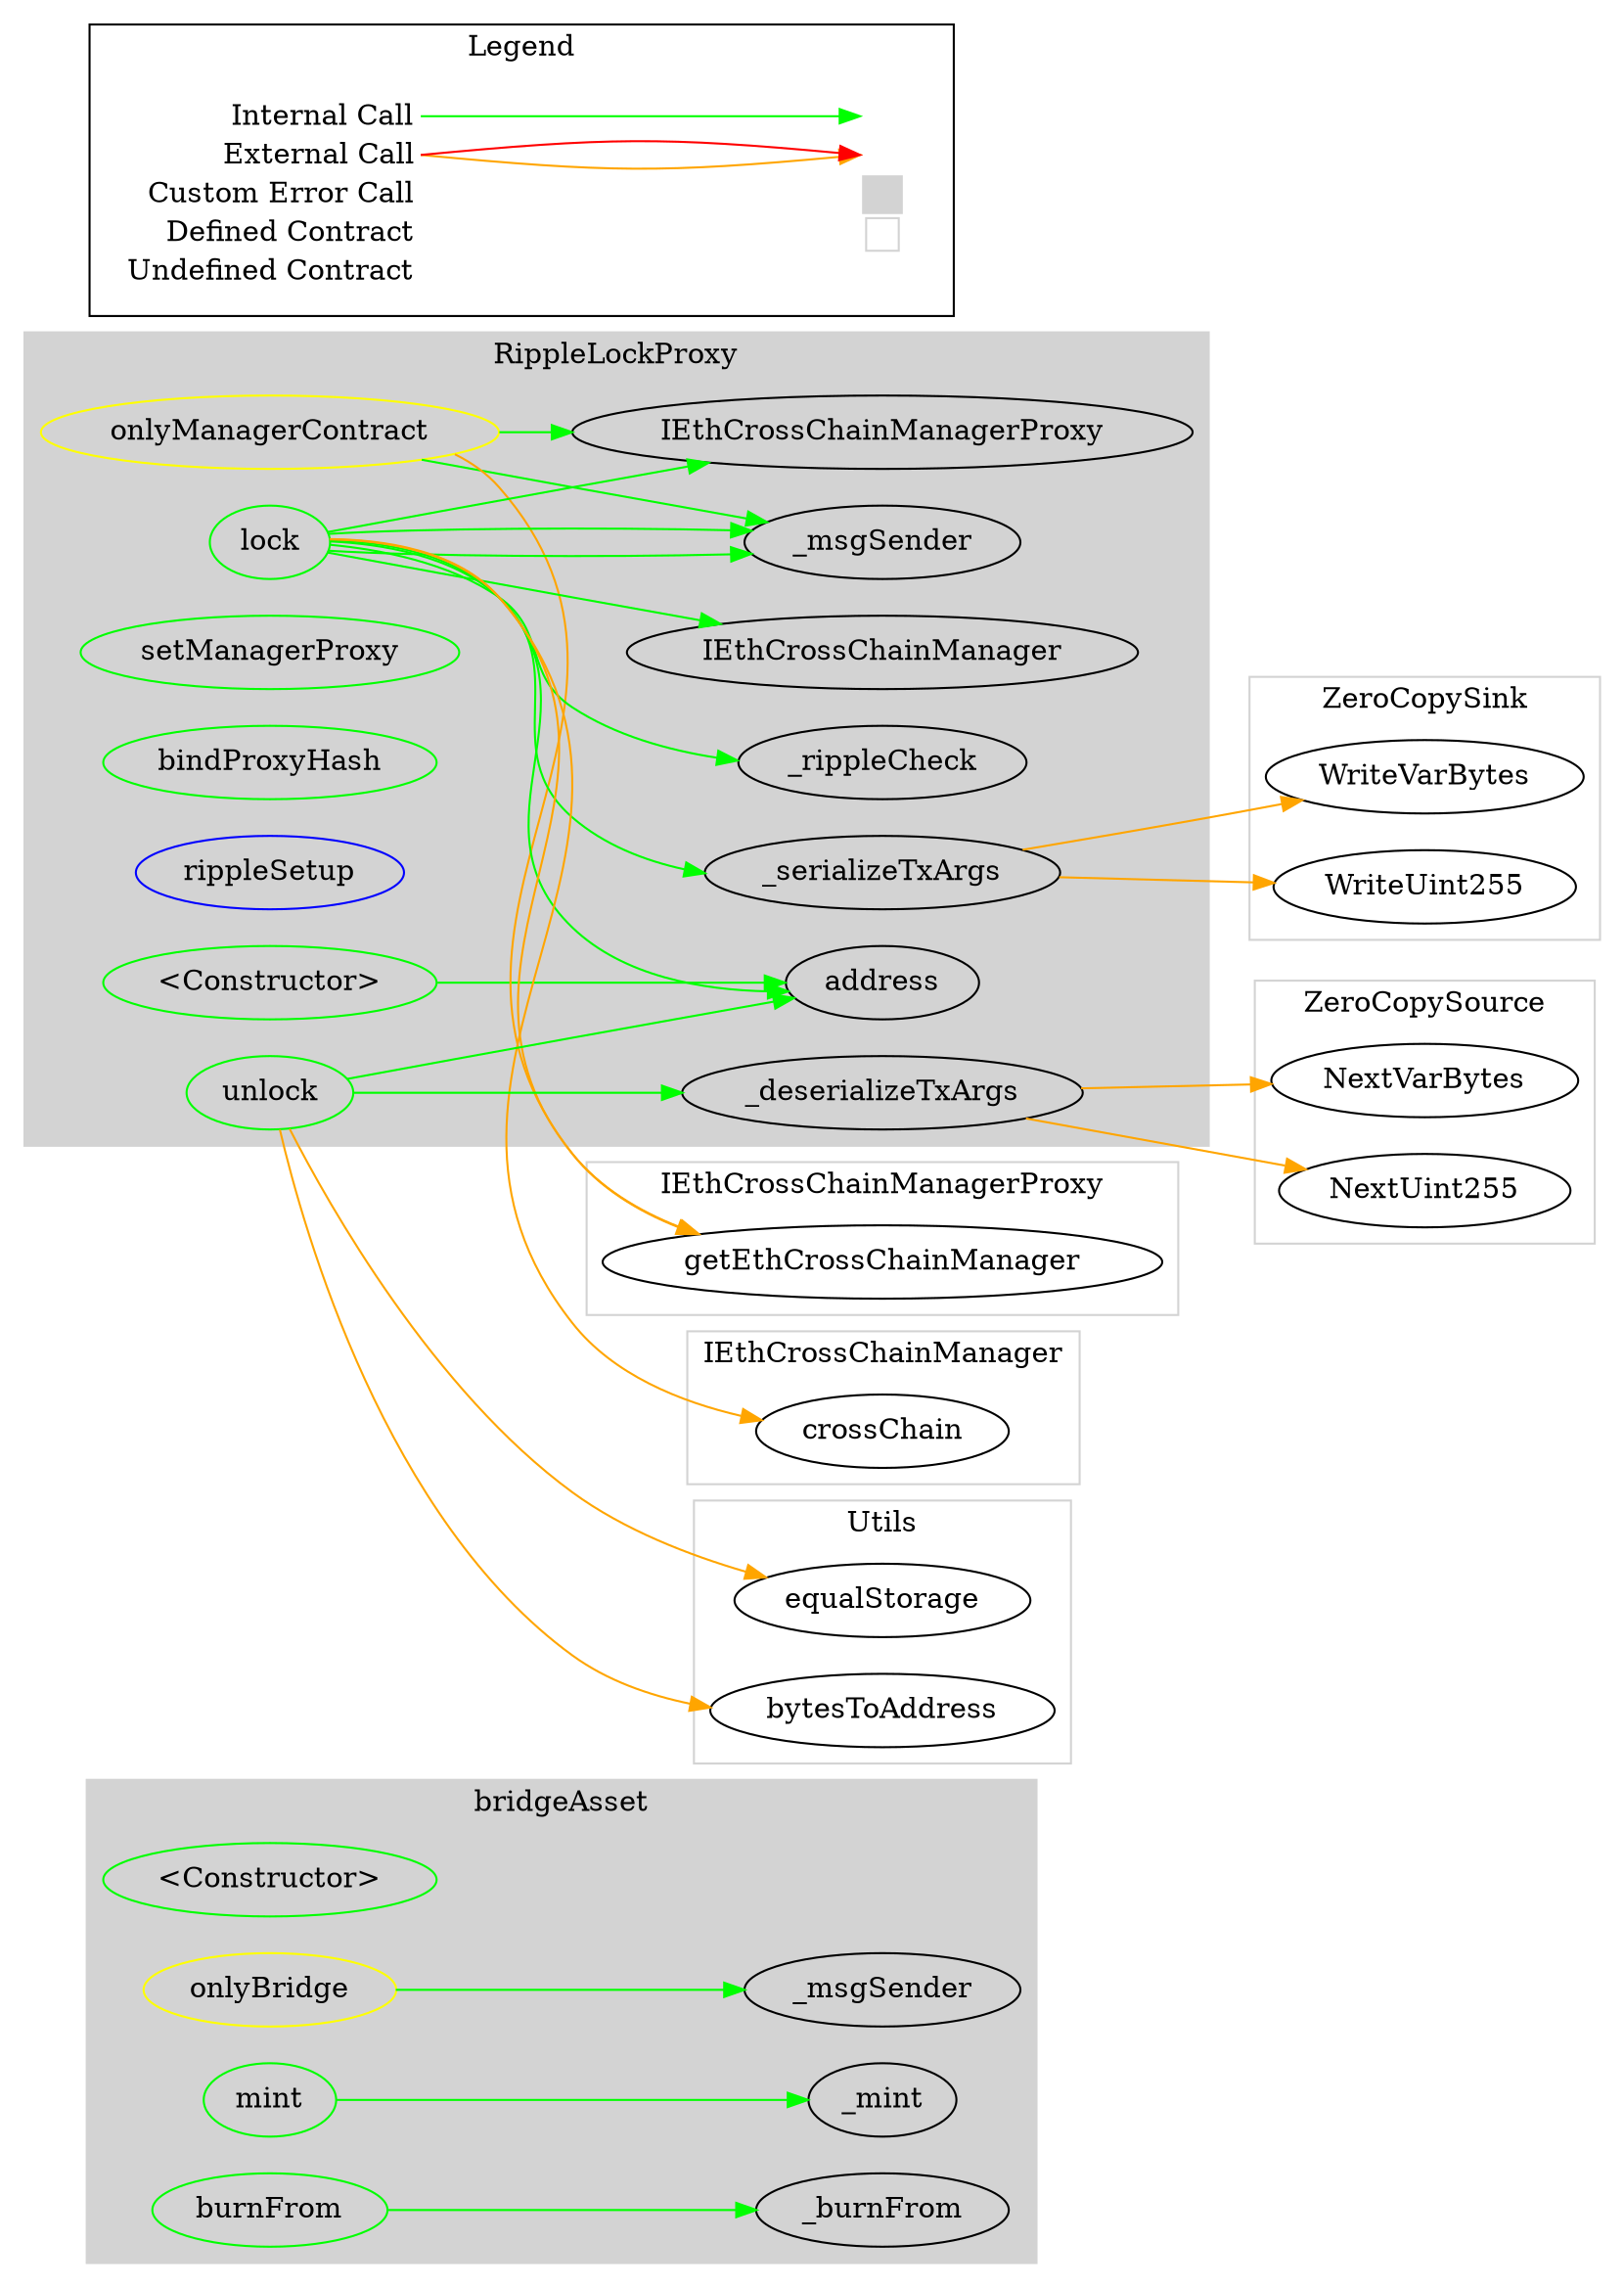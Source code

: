 digraph G {
  graph [ ratio = "auto", page = "100", compound =true ];
subgraph "clusterbridgeAsset" {
  graph [ label = "bridgeAsset", color = "lightgray", style = "filled", bgcolor = "lightgray" ];
  "bridgeAsset.<Constructor>" [ label = "<Constructor>", color = "green" ];
  "bridgeAsset.onlyBridge" [ label = "onlyBridge", color = "yellow" ];
  "bridgeAsset.mint" [ label = "mint", color = "green" ];
  "bridgeAsset.burnFrom" [ label = "burnFrom", color = "green" ];
  "bridgeAsset._msgSender" [ label = "_msgSender" ];
  "bridgeAsset._mint" [ label = "_mint" ];
  "bridgeAsset._burnFrom" [ label = "_burnFrom" ];
}

subgraph "clusterRippleLockProxy" {
  graph [ label = "RippleLockProxy", color = "lightgray", style = "filled", bgcolor = "lightgray" ];
  "RippleLockProxy.<Constructor>" [ label = "<Constructor>", color = "green" ];
  "RippleLockProxy.onlyManagerContract" [ label = "onlyManagerContract", color = "yellow" ];
  "RippleLockProxy.setManagerProxy" [ label = "setManagerProxy", color = "green" ];
  "RippleLockProxy.bindProxyHash" [ label = "bindProxyHash", color = "green" ];
  "RippleLockProxy.rippleSetup" [ label = "rippleSetup", color = "blue" ];
  "RippleLockProxy.lock" [ label = "lock", color = "green" ];
  "RippleLockProxy.unlock" [ label = "unlock", color = "green" ];
  "RippleLockProxy._rippleCheck" [ label = "_rippleCheck" ];
  "RippleLockProxy._serializeTxArgs" [ label = "_serializeTxArgs" ];
  "RippleLockProxy._deserializeTxArgs" [ label = "_deserializeTxArgs" ];
  "RippleLockProxy.address" [ label = "address" ];
  "RippleLockProxy.IEthCrossChainManagerProxy" [ label = "IEthCrossChainManagerProxy" ];
  "RippleLockProxy._msgSender" [ label = "_msgSender" ];
  "RippleLockProxy.IEthCrossChainManager" [ label = "IEthCrossChainManager" ];
}

subgraph "clusterIEthCrossChainManagerProxy" {
  graph [ label = "IEthCrossChainManagerProxy", color = "lightgray" ];
  "IEthCrossChainManagerProxy.getEthCrossChainManager" [ label = "getEthCrossChainManager" ];
}

subgraph "clusterIEthCrossChainManager" {
  graph [ label = "IEthCrossChainManager", color = "lightgray" ];
  "IEthCrossChainManager.crossChain" [ label = "crossChain" ];
}

subgraph "clusterUtils" {
  graph [ label = "Utils", color = "lightgray" ];
  "Utils.equalStorage" [ label = "equalStorage" ];
  "Utils.bytesToAddress" [ label = "bytesToAddress" ];
}

subgraph "clusterZeroCopySink" {
  graph [ label = "ZeroCopySink", color = "lightgray" ];
  "ZeroCopySink.WriteVarBytes" [ label = "WriteVarBytes" ];
  "ZeroCopySink.WriteUint255" [ label = "WriteUint255" ];
}

subgraph "clusterZeroCopySource" {
  graph [ label = "ZeroCopySource", color = "lightgray" ];
  "ZeroCopySource.NextVarBytes" [ label = "NextVarBytes" ];
  "ZeroCopySource.NextUint255" [ label = "NextUint255" ];
}

  "bridgeAsset.onlyBridge";
  "bridgeAsset._msgSender";
  "bridgeAsset.mint";
  "bridgeAsset._mint";
  "bridgeAsset.burnFrom";
  "bridgeAsset._burnFrom";
  "RippleLockProxy.<Constructor>";
  "RippleLockProxy.address";
  "RippleLockProxy.onlyManagerContract";
  "RippleLockProxy.IEthCrossChainManagerProxy";
  "RippleLockProxy._msgSender";
  "IEthCrossChainManagerProxy.getEthCrossChainManager";
  "RippleLockProxy.lock";
  "RippleLockProxy._rippleCheck";
  "RippleLockProxy._serializeTxArgs";
  "RippleLockProxy.IEthCrossChainManager";
  "IEthCrossChainManager.crossChain";
  "RippleLockProxy.unlock";
  "RippleLockProxy._deserializeTxArgs";
  "Utils.equalStorage";
  "Utils.bytesToAddress";
  "ZeroCopySink.WriteVarBytes";
  "ZeroCopySink.WriteUint255";
  "ZeroCopySource.NextVarBytes";
  "ZeroCopySource.NextUint255";
  "bridgeAsset.onlyBridge" -> "bridgeAsset._msgSender" [ color = "green" ];
  "bridgeAsset.mint" -> "bridgeAsset._mint" [ color = "green" ];
  "bridgeAsset.burnFrom" -> "bridgeAsset._burnFrom" [ color = "green" ];
  "RippleLockProxy.<Constructor>" -> "RippleLockProxy.address" [ color = "green" ];
  "RippleLockProxy.onlyManagerContract" -> "RippleLockProxy.IEthCrossChainManagerProxy" [ color = "green" ];
  "RippleLockProxy.onlyManagerContract" -> "RippleLockProxy._msgSender" [ color = "green" ];
  "RippleLockProxy.onlyManagerContract" -> "IEthCrossChainManagerProxy.getEthCrossChainManager" [ color = "orange" ];
  "RippleLockProxy.lock" -> "RippleLockProxy._rippleCheck" [ color = "green" ];
  "RippleLockProxy.lock" -> "RippleLockProxy._msgSender" [ color = "green" ];
  "RippleLockProxy.lock" -> "RippleLockProxy._serializeTxArgs" [ color = "green" ];
  "RippleLockProxy.lock" -> "RippleLockProxy.IEthCrossChainManagerProxy" [ color = "green" ];
  "RippleLockProxy.lock" -> "IEthCrossChainManagerProxy.getEthCrossChainManager" [ color = "orange" ];
  "RippleLockProxy.lock" -> "RippleLockProxy.IEthCrossChainManager" [ color = "green" ];
  "RippleLockProxy.lock" -> "IEthCrossChainManager.crossChain" [ color = "orange" ];
  "RippleLockProxy.lock" -> "RippleLockProxy.address" [ color = "green" ];
  "RippleLockProxy.lock" -> "RippleLockProxy._msgSender" [ color = "green" ];
  "RippleLockProxy.unlock" -> "RippleLockProxy._deserializeTxArgs" [ color = "green" ];
  "RippleLockProxy.unlock" -> "Utils.equalStorage" [ color = "orange" ];
  "RippleLockProxy.unlock" -> "Utils.bytesToAddress" [ color = "orange" ];
  "RippleLockProxy.unlock" -> "RippleLockProxy.address" [ color = "green" ];
  "RippleLockProxy._serializeTxArgs" -> "ZeroCopySink.WriteVarBytes" [ color = "orange" ];
  "RippleLockProxy._serializeTxArgs" -> "ZeroCopySink.WriteUint255" [ color = "orange" ];
  "RippleLockProxy._deserializeTxArgs" -> "ZeroCopySource.NextVarBytes" [ color = "orange" ];
  "RippleLockProxy._deserializeTxArgs" -> "ZeroCopySource.NextUint255" [ color = "orange" ];


rankdir=LR
node [shape=plaintext]
subgraph cluster_01 { 
label = "Legend";
key [label=<<table border="0" cellpadding="2" cellspacing="0" cellborder="0">
  <tr><td align="right" port="i1">Internal Call</td></tr>
  <tr><td align="right" port="i2">External Call</td></tr>
  <tr><td align="right" port="i2">Custom Error Call</td></tr>
  <tr><td align="right" port="i3">Defined Contract</td></tr>
  <tr><td align="right" port="i4">Undefined Contract</td></tr>
  </table>>]
key2 [label=<<table border="0" cellpadding="2" cellspacing="0" cellborder="0">
  <tr><td port="i1">&nbsp;&nbsp;&nbsp;</td></tr>
  <tr><td port="i2">&nbsp;&nbsp;&nbsp;</td></tr>
  <tr><td port="i3" bgcolor="lightgray">&nbsp;&nbsp;&nbsp;</td></tr>
  <tr><td port="i4">
    <table border="1" cellborder="0" cellspacing="0" cellpadding="7" color="lightgray">
      <tr>
       <td></td>
      </tr>
     </table>
  </td></tr>
  </table>>]
key:i1:e -> key2:i1:w [color="green"]
key:i2:e -> key2:i2:w [color="orange"]
key:i2:e -> key2:i2:w [color="red"]
}
}

